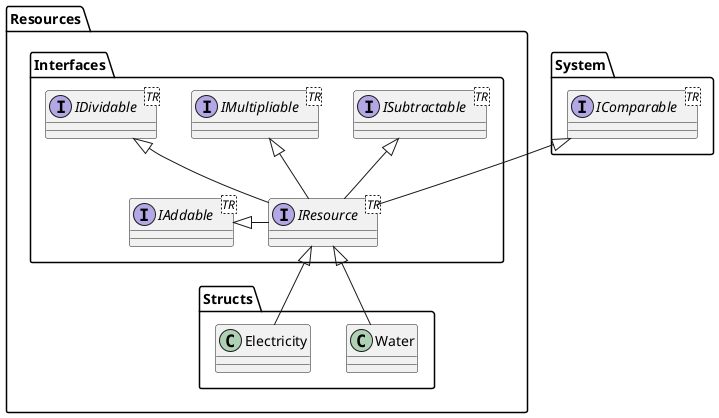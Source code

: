 ﻿@startuml

'---Structs---'
class Resources.Structs.Water
class Resources.Structs.Electricity

'---Interfaces---'
interface Resources.Interfaces.IAddable<TR>
interface Resources.Interfaces.ISubtractable<TR>
interface Resources.Interfaces.IMultipliable<TR>
interface Resources.Interfaces.IDividable<TR>
interface Resources.Interfaces.IResource<TR>
interface System.IComparable<TR>

'---Connections---'
Resources.Interfaces.IAddable <|- Resources.Interfaces.IResource
Resources.Interfaces.ISubtractable <|-- Resources.Interfaces.IResource
Resources.Interfaces.IMultipliable <|-- Resources.Interfaces.IResource
Resources.Interfaces.IDividable <|-- Resources.Interfaces.IResource
System.IComparable <|-- Resources.Interfaces.IResource

Resources.Interfaces.IResource <|-- Resources.Structs.Electricity
Resources.Interfaces.IResource <|-- Resources.Structs.Water

@enduml